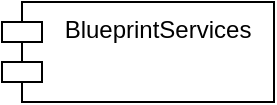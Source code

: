 <mxfile version="20.8.20" type="device"><diagram name="Página-1" id="yUvzoVAVy1eMrvgA1e3m"><mxGraphModel dx="794" dy="477" grid="1" gridSize="10" guides="1" tooltips="1" connect="1" arrows="1" fold="1" page="1" pageScale="1" pageWidth="827" pageHeight="1169" math="0" shadow="0"><root><mxCell id="0"/><mxCell id="1" parent="0"/><mxCell id="qwZaety0ApNGhbJmkk1Y-1" value="BlueprintServices" style="shape=module;align=left;spacingLeft=20;align=center;verticalAlign=top;" vertex="1" parent="1"><mxGeometry x="314" y="110" width="136" height="50" as="geometry"/></mxCell></root></mxGraphModel></diagram></mxfile>